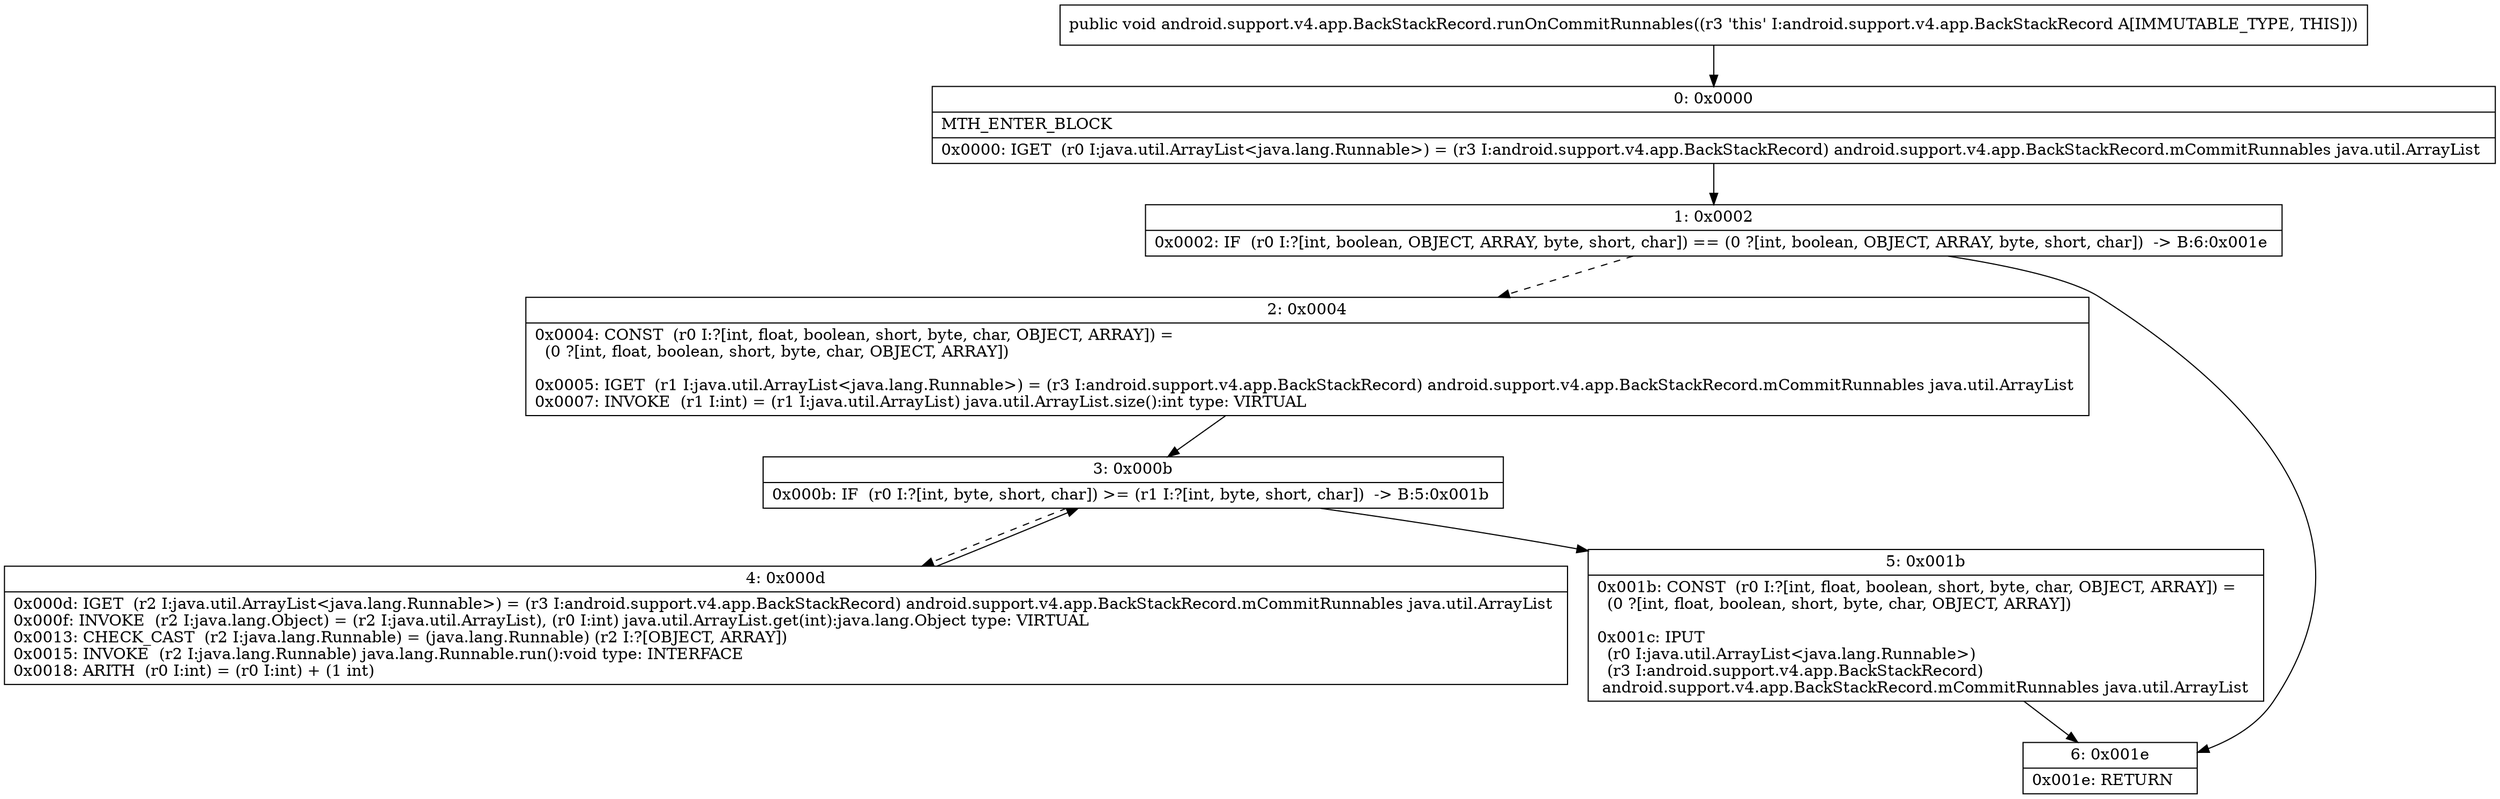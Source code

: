 digraph "CFG forandroid.support.v4.app.BackStackRecord.runOnCommitRunnables()V" {
Node_0 [shape=record,label="{0\:\ 0x0000|MTH_ENTER_BLOCK\l|0x0000: IGET  (r0 I:java.util.ArrayList\<java.lang.Runnable\>) = (r3 I:android.support.v4.app.BackStackRecord) android.support.v4.app.BackStackRecord.mCommitRunnables java.util.ArrayList \l}"];
Node_1 [shape=record,label="{1\:\ 0x0002|0x0002: IF  (r0 I:?[int, boolean, OBJECT, ARRAY, byte, short, char]) == (0 ?[int, boolean, OBJECT, ARRAY, byte, short, char])  \-\> B:6:0x001e \l}"];
Node_2 [shape=record,label="{2\:\ 0x0004|0x0004: CONST  (r0 I:?[int, float, boolean, short, byte, char, OBJECT, ARRAY]) = \l  (0 ?[int, float, boolean, short, byte, char, OBJECT, ARRAY])\l \l0x0005: IGET  (r1 I:java.util.ArrayList\<java.lang.Runnable\>) = (r3 I:android.support.v4.app.BackStackRecord) android.support.v4.app.BackStackRecord.mCommitRunnables java.util.ArrayList \l0x0007: INVOKE  (r1 I:int) = (r1 I:java.util.ArrayList) java.util.ArrayList.size():int type: VIRTUAL \l}"];
Node_3 [shape=record,label="{3\:\ 0x000b|0x000b: IF  (r0 I:?[int, byte, short, char]) \>= (r1 I:?[int, byte, short, char])  \-\> B:5:0x001b \l}"];
Node_4 [shape=record,label="{4\:\ 0x000d|0x000d: IGET  (r2 I:java.util.ArrayList\<java.lang.Runnable\>) = (r3 I:android.support.v4.app.BackStackRecord) android.support.v4.app.BackStackRecord.mCommitRunnables java.util.ArrayList \l0x000f: INVOKE  (r2 I:java.lang.Object) = (r2 I:java.util.ArrayList), (r0 I:int) java.util.ArrayList.get(int):java.lang.Object type: VIRTUAL \l0x0013: CHECK_CAST  (r2 I:java.lang.Runnable) = (java.lang.Runnable) (r2 I:?[OBJECT, ARRAY]) \l0x0015: INVOKE  (r2 I:java.lang.Runnable) java.lang.Runnable.run():void type: INTERFACE \l0x0018: ARITH  (r0 I:int) = (r0 I:int) + (1 int) \l}"];
Node_5 [shape=record,label="{5\:\ 0x001b|0x001b: CONST  (r0 I:?[int, float, boolean, short, byte, char, OBJECT, ARRAY]) = \l  (0 ?[int, float, boolean, short, byte, char, OBJECT, ARRAY])\l \l0x001c: IPUT  \l  (r0 I:java.util.ArrayList\<java.lang.Runnable\>)\l  (r3 I:android.support.v4.app.BackStackRecord)\l android.support.v4.app.BackStackRecord.mCommitRunnables java.util.ArrayList \l}"];
Node_6 [shape=record,label="{6\:\ 0x001e|0x001e: RETURN   \l}"];
MethodNode[shape=record,label="{public void android.support.v4.app.BackStackRecord.runOnCommitRunnables((r3 'this' I:android.support.v4.app.BackStackRecord A[IMMUTABLE_TYPE, THIS])) }"];
MethodNode -> Node_0;
Node_0 -> Node_1;
Node_1 -> Node_2[style=dashed];
Node_1 -> Node_6;
Node_2 -> Node_3;
Node_3 -> Node_4[style=dashed];
Node_3 -> Node_5;
Node_4 -> Node_3;
Node_5 -> Node_6;
}

